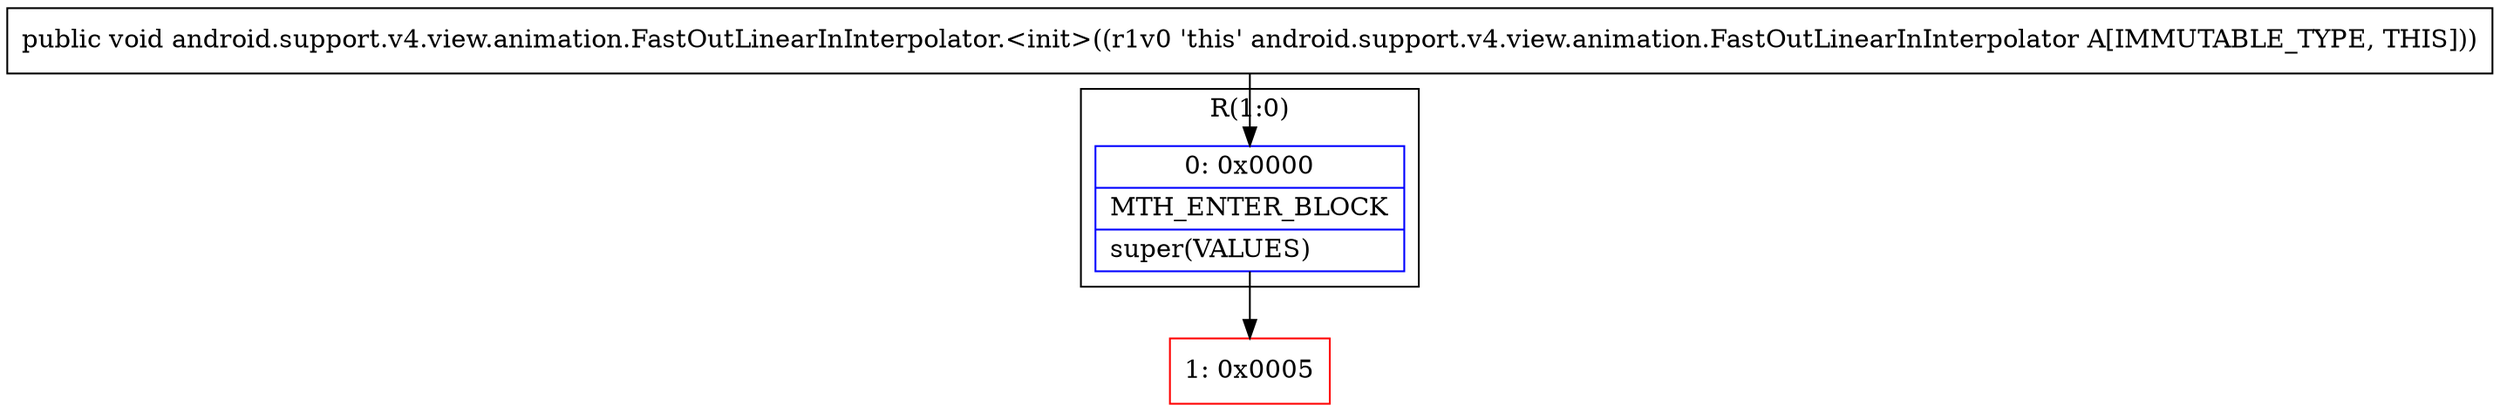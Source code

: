 digraph "CFG forandroid.support.v4.view.animation.FastOutLinearInInterpolator.\<init\>()V" {
subgraph cluster_Region_935893744 {
label = "R(1:0)";
node [shape=record,color=blue];
Node_0 [shape=record,label="{0\:\ 0x0000|MTH_ENTER_BLOCK\l|super(VALUES)\l}"];
}
Node_1 [shape=record,color=red,label="{1\:\ 0x0005}"];
MethodNode[shape=record,label="{public void android.support.v4.view.animation.FastOutLinearInInterpolator.\<init\>((r1v0 'this' android.support.v4.view.animation.FastOutLinearInInterpolator A[IMMUTABLE_TYPE, THIS])) }"];
MethodNode -> Node_0;
Node_0 -> Node_1;
}

